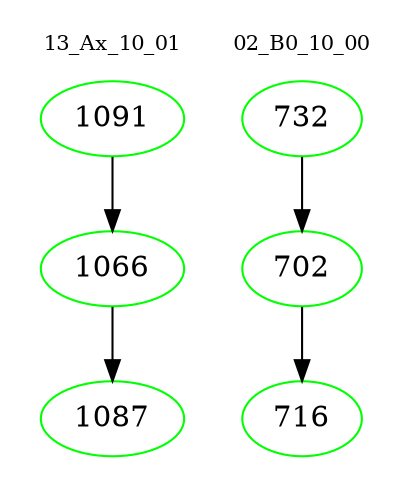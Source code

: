 digraph{
subgraph cluster_0 {
color = white
label = "13_Ax_10_01";
fontsize=10;
T0_1091 [label="1091", color="green"]
T0_1091 -> T0_1066 [color="black"]
T0_1066 [label="1066", color="green"]
T0_1066 -> T0_1087 [color="black"]
T0_1087 [label="1087", color="green"]
}
subgraph cluster_1 {
color = white
label = "02_B0_10_00";
fontsize=10;
T1_732 [label="732", color="green"]
T1_732 -> T1_702 [color="black"]
T1_702 [label="702", color="green"]
T1_702 -> T1_716 [color="black"]
T1_716 [label="716", color="green"]
}
}
